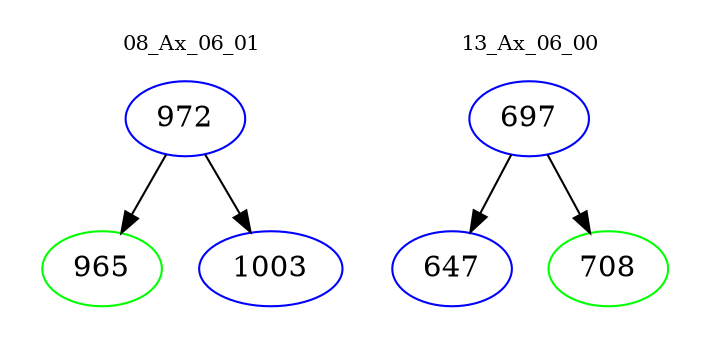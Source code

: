 digraph{
subgraph cluster_0 {
color = white
label = "08_Ax_06_01";
fontsize=10;
T0_972 [label="972", color="blue"]
T0_972 -> T0_965 [color="black"]
T0_965 [label="965", color="green"]
T0_972 -> T0_1003 [color="black"]
T0_1003 [label="1003", color="blue"]
}
subgraph cluster_1 {
color = white
label = "13_Ax_06_00";
fontsize=10;
T1_697 [label="697", color="blue"]
T1_697 -> T1_647 [color="black"]
T1_647 [label="647", color="blue"]
T1_697 -> T1_708 [color="black"]
T1_708 [label="708", color="green"]
}
}
